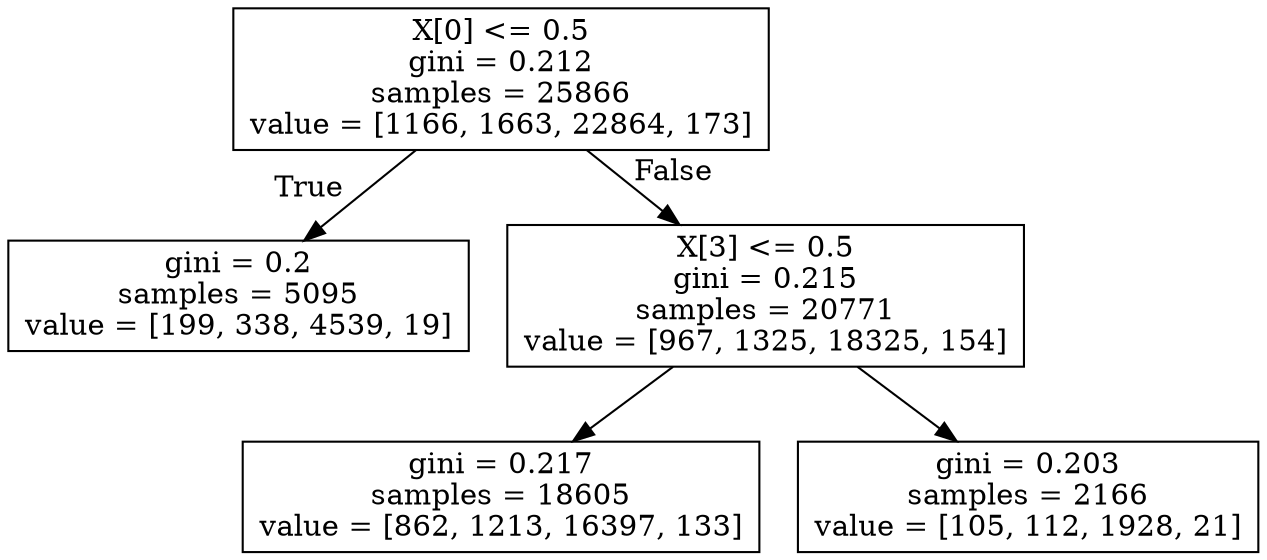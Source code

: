 digraph Tree {
node [shape=box] ;
0 [label="X[0] <= 0.5\ngini = 0.212\nsamples = 25866\nvalue = [1166, 1663, 22864, 173]"] ;
1 [label="gini = 0.2\nsamples = 5095\nvalue = [199, 338, 4539, 19]"] ;
0 -> 1 [labeldistance=2.5, labelangle=45, headlabel="True"] ;
2 [label="X[3] <= 0.5\ngini = 0.215\nsamples = 20771\nvalue = [967, 1325, 18325, 154]"] ;
0 -> 2 [labeldistance=2.5, labelangle=-45, headlabel="False"] ;
3 [label="gini = 0.217\nsamples = 18605\nvalue = [862, 1213, 16397, 133]"] ;
2 -> 3 ;
4 [label="gini = 0.203\nsamples = 2166\nvalue = [105, 112, 1928, 21]"] ;
2 -> 4 ;
}